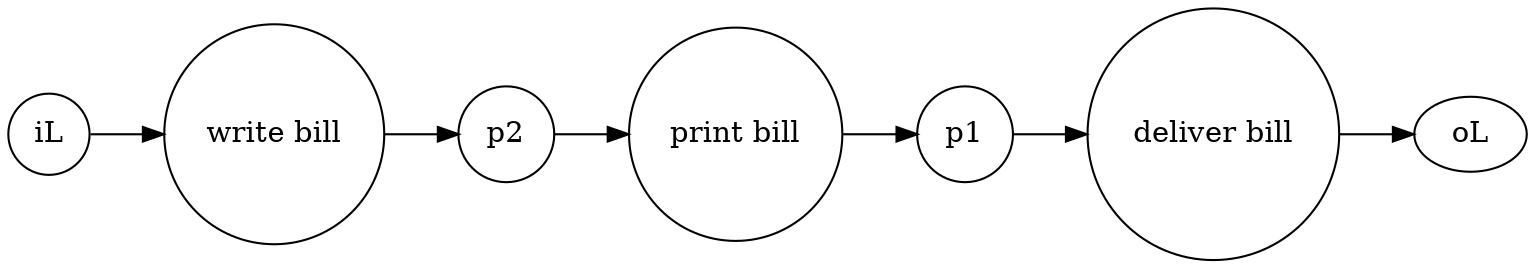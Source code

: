 digraph {
	graph [rankdir=LR]
	"deliver bill" [shape=square]
	"print bill" [shape=square]
	"write bill" [shape=square]
	"print bill" [shape=circle]
	"print bill" -> p1
	p1 [shape=circle]
	p1 -> "deliver bill"
	"write bill" [shape=circle]
	"write bill" -> p2
	p2 [shape=circle]
	p2 -> "print bill"
	iL [shape=circle]
	iL -> "write bill"
	"deliver bill" [shape=circle]
	"deliver bill" -> oL
}
